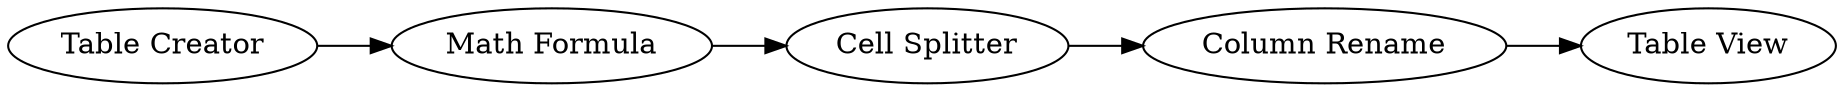 digraph {
	1 -> 7
	6 -> 1
	7 -> 8
	5 -> 6
	5 [label="Table Creator"]
	1 [label="Cell Splitter"]
	7 [label="Column Rename"]
	6 [label="Math Formula"]
	8 [label="Table View"]
	rankdir=LR
}

